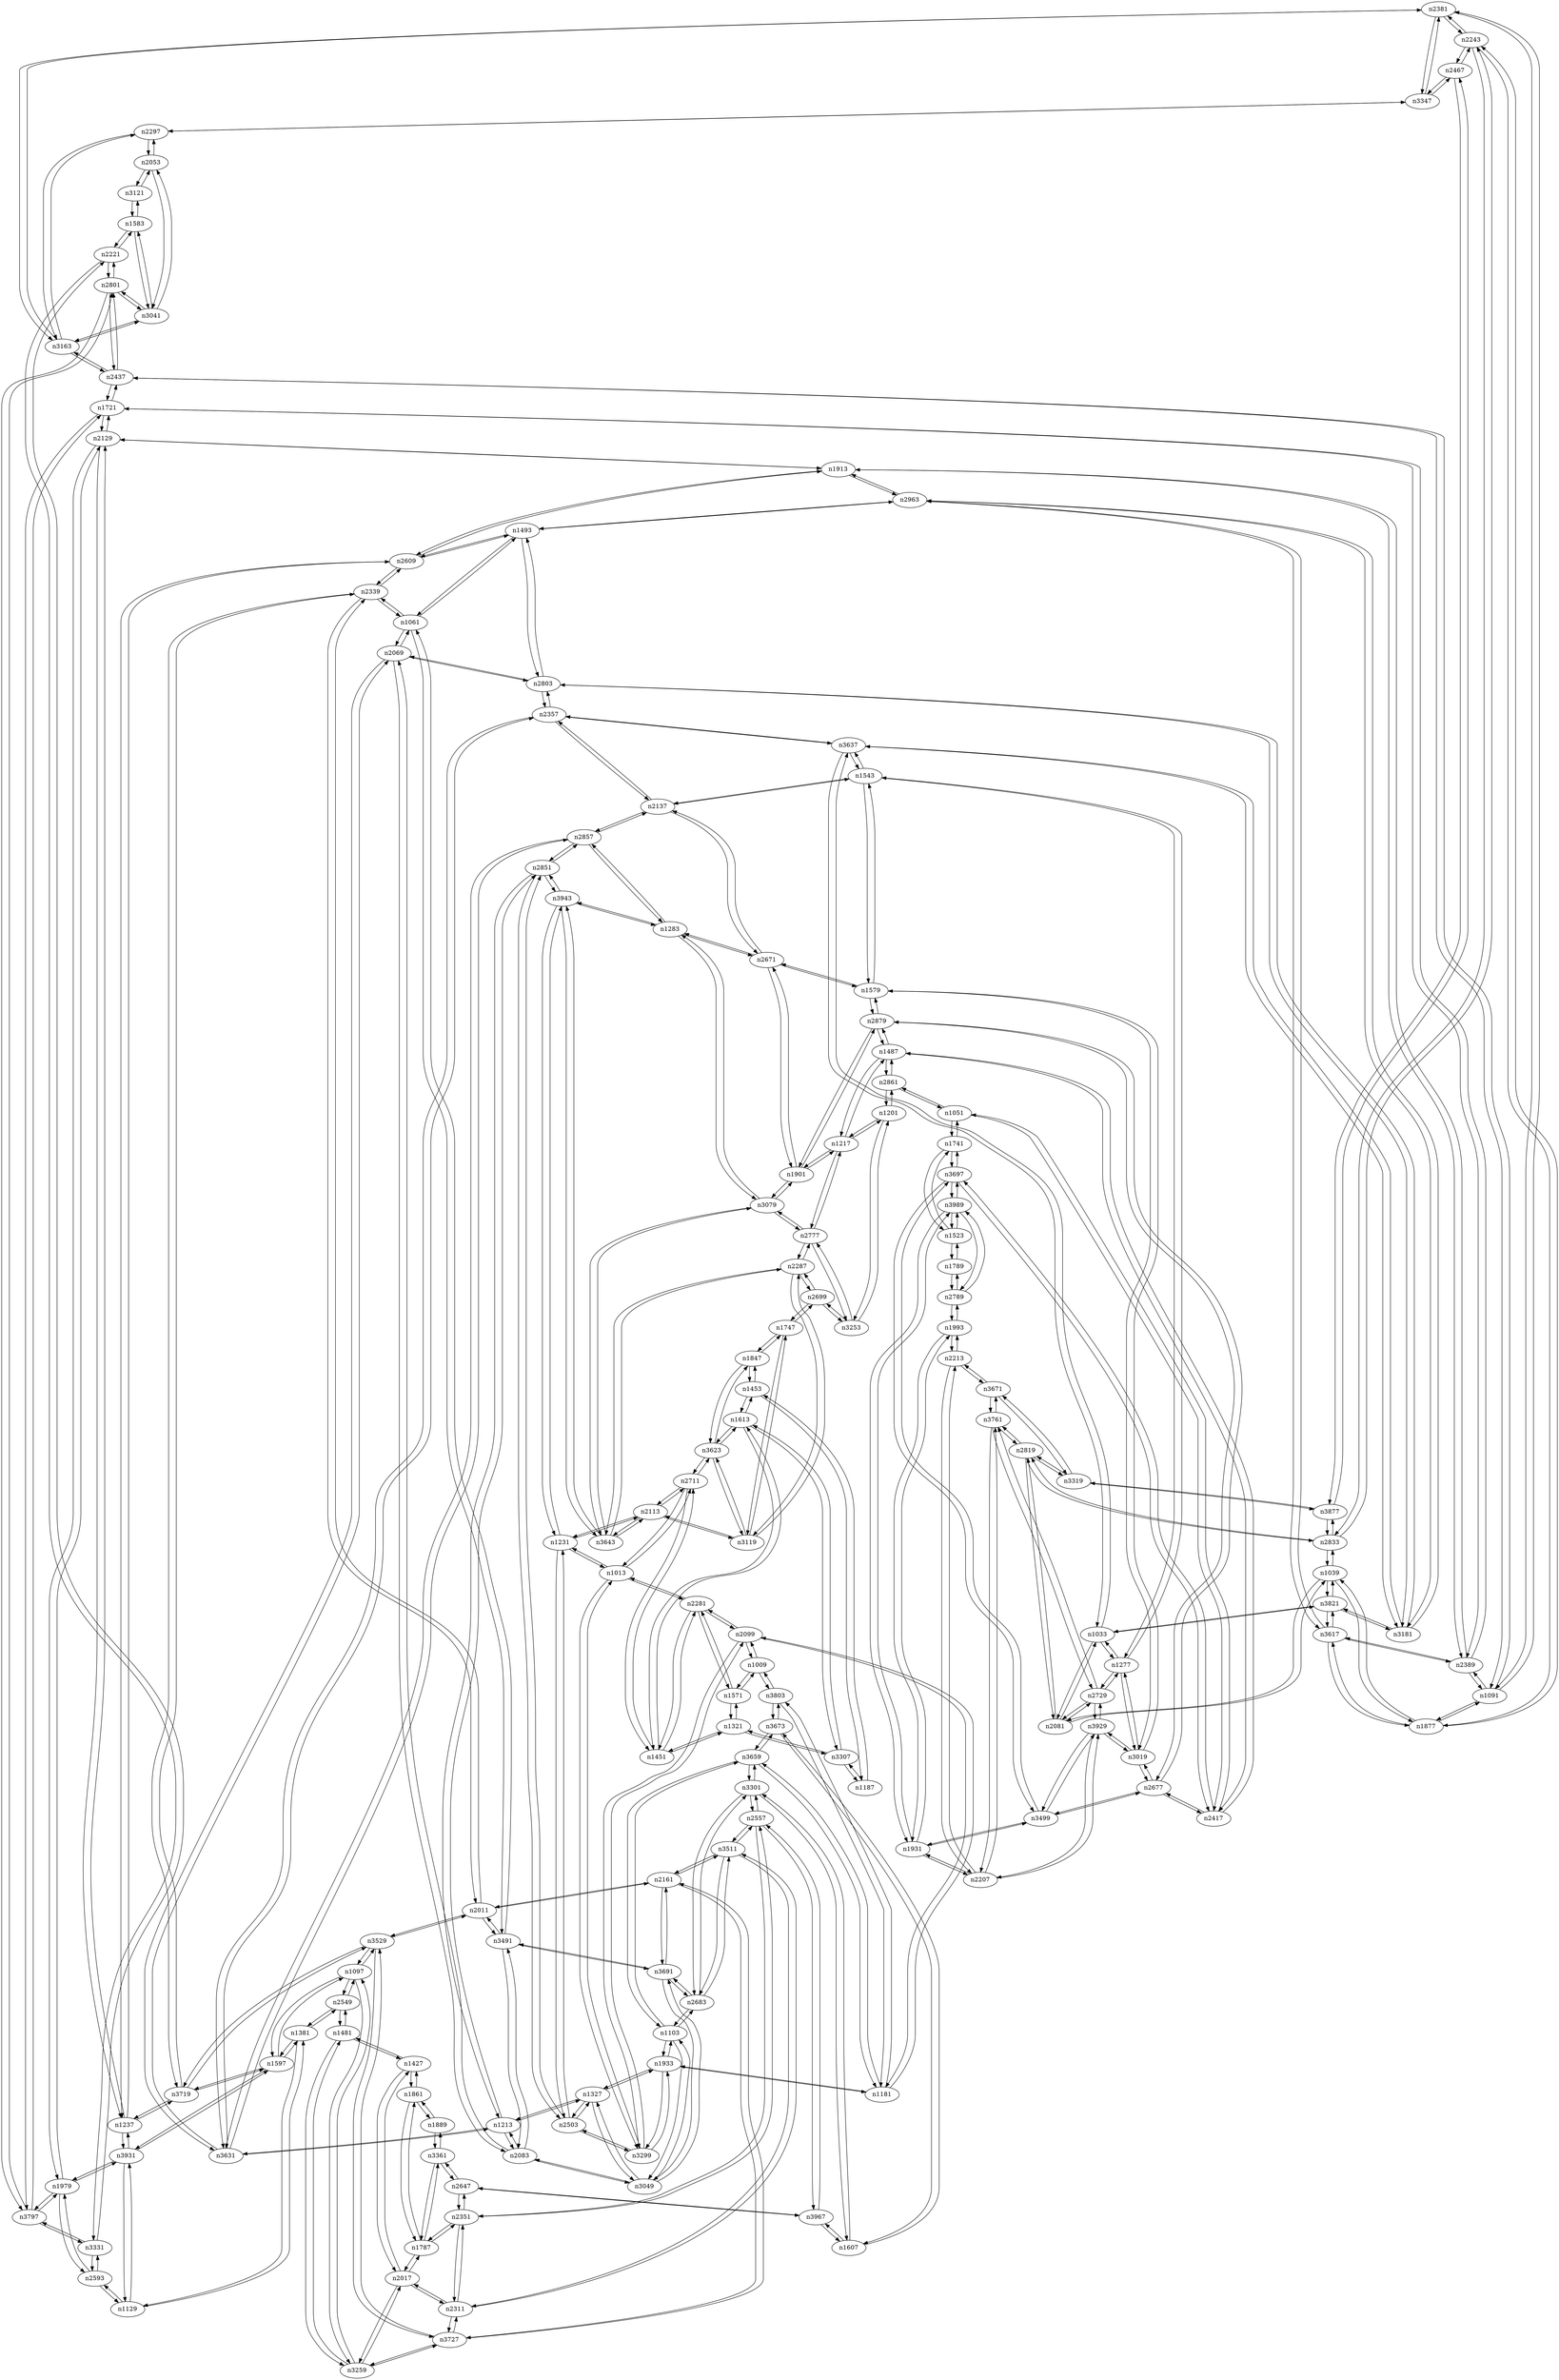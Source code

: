 digraph {
    n2381;
    n3637;
    n2851;
    n1051;
    n2053;
    n1543;
    n3761;
    n1913;
    n1321;
    n2549;
    n1487;
    n2861;
    n3511;
    n2113;
    n1237;
    n3967;
    n1889;
    n2287;
    n1721;
    n1583;
    n1129;
    n1097;
    n1579;
    n2699;
    n2557;
    n2683;
    n2711;
    n3821;
    n2213;
    n2777;
    n2099;
    n2671;
    n2963;
    n3079;
    n1861;
    n2069;
    n1523;
    n2819;
    n3671;
    n1901;
    n2311;
    n1787;
    n2351;
    n1381;
    n2677;
    n3119;
    n2129;
    n3019;
    n2803;
    n2221;
    n3943;
    n2789;
    n3301;
    n3181;
    n2437;
    n3259;
    n1979;
    n1061;
    n2593;
    n3331;
    n2243;
    n2081;
    n2161;
    n2339;
    n3491;
    n3617;
    n1453;
    n1277;
    n3361;
    n3989;
    n1993;
    n2833;
    n2503;
    n1231;
    n3877;
    n3319;
    n1877;
    n1039;
    n1327;
    n3931;
    n1013;
    n2467;
    n2207;
    n2083;
    n2647;
    n1747;
    n2297;
    n1033;
    n1493;
    n3727;
    n3797;
    n3347;
    n1481;
    n2137;
    n3673;
    n3719;
    n3307;
    n2357;
    n2389;
    n1451;
    n3691;
    n3697;
    n3659;
    n1009;
    n3041;
    n3529;
    n2801;
    n3253;
    n2017;
    n1181;
    n2857;
    n1597;
    n1613;
    n1427;
    n3643;
    n1931;
    n1789;
    n2879;
    n3163;
    n1103;
    n1217;
    n1187;
    n1847;
    n2011;
    n3623;
    n3929;
    n3299;
    n2729;
    n1091;
    n3803;
    n3499;
    n2281;
    n1571;
    n1283;
    n1607;
    n2417;
    n1201;
    n2609;
    n1213;
    n3049;
    n1933;
    n3631;
    n1741;
    n3121;
    n3931 -> n1979;
    n3931 -> n1237;
    n3931 -> n1597;
    n3931 -> n1129;
    n1013 -> n2281;
    n1013 -> n2711;
    n1013 -> n1231;
    n1013 -> n3299;
    n2467 -> n3347;
    n2467 -> n3877;
    n2467 -> n2243;
    n2207 -> n3761;
    n2207 -> n1931;
    n2207 -> n2213;
    n2207 -> n3929;
    n1877 -> n2243;
    n1877 -> n1091;
    n1877 -> n1039;
    n1877 -> n3617;
    n1039 -> n2833;
    n1039 -> n2081;
    n1039 -> n3821;
    n1039 -> n1877;
    n1327 -> n1213;
    n1327 -> n2503;
    n1327 -> n3049;
    n1327 -> n1933;
    n2297 -> n3163;
    n2297 -> n2053;
    n2297 -> n3347;
    n1033 -> n3821;
    n1033 -> n3637;
    n1033 -> n1277;
    n1033 -> n2081;
    n1493 -> n2803;
    n1493 -> n2963;
    n1493 -> n2609;
    n1493 -> n1061;
    n2083 -> n2069;
    n2083 -> n3491;
    n2083 -> n1213;
    n2083 -> n3049;
    n2647 -> n2351;
    n2647 -> n3967;
    n2647 -> n3361;
    n1747 -> n3119;
    n1747 -> n1847;
    n1747 -> n2699;
    n3347 -> n2467;
    n3347 -> n2297;
    n3347 -> n2381;
    n1481 -> n2549;
    n1481 -> n3259;
    n1481 -> n1427;
    n3727 -> n2161;
    n3727 -> n3259;
    n3727 -> n3529;
    n3727 -> n2311;
    n3797 -> n1979;
    n3797 -> n2801;
    n3797 -> n3331;
    n3797 -> n1721;
    n3307 -> n1613;
    n3307 -> n1187;
    n3307 -> n1321;
    n2357 -> n2803;
    n2357 -> n2137;
    n2357 -> n3631;
    n2357 -> n3637;
    n2389 -> n1721;
    n2389 -> n3617;
    n2389 -> n1091;
    n2389 -> n1913;
    n2137 -> n2357;
    n2137 -> n1543;
    n2137 -> n2671;
    n2137 -> n2857;
    n3673 -> n1607;
    n3673 -> n3659;
    n3673 -> n3803;
    n3719 -> n3529;
    n3719 -> n1237;
    n3719 -> n1597;
    n3719 -> n2339;
    n3659 -> n3673;
    n3659 -> n1103;
    n3659 -> n1181;
    n3659 -> n3301;
    n1009 -> n2099;
    n1009 -> n3803;
    n1009 -> n1571;
    n1451 -> n2281;
    n1451 -> n1613;
    n1451 -> n2711;
    n1451 -> n1321;
    n3691 -> n3049;
    n3691 -> n3491;
    n3691 -> n2161;
    n3691 -> n2683;
    n3697 -> n3989;
    n3697 -> n2417;
    n3697 -> n3499;
    n3697 -> n1741;
    n3253 -> n1201;
    n3253 -> n2699;
    n3253 -> n2777;
    n2017 -> n1787;
    n2017 -> n3259;
    n2017 -> n1427;
    n2017 -> n2311;
    n3041 -> n2053;
    n3041 -> n2801;
    n3041 -> n1583;
    n3041 -> n3163;
    n3529 -> n3727;
    n3529 -> n2011;
    n3529 -> n1097;
    n3529 -> n3719;
    n2801 -> n2221;
    n2801 -> n3797;
    n2801 -> n3041;
    n2801 -> n2437;
    n1613 -> n1453;
    n1613 -> n3307;
    n1613 -> n3623;
    n1613 -> n1451;
    n1427 -> n2017;
    n1427 -> n1861;
    n1427 -> n1481;
    n3643 -> n2287;
    n3643 -> n3079;
    n3643 -> n2113;
    n3643 -> n3943;
    n1931 -> n1993;
    n1931 -> n2207;
    n1931 -> n3499;
    n1931 -> n3989;
    n1789 -> n2789;
    n1789 -> n1523;
    n1181 -> n2099;
    n1181 -> n1933;
    n1181 -> n3659;
    n1181 -> n3803;
    n2857 -> n2851;
    n2857 -> n2137;
    n2857 -> n3631;
    n2857 -> n1283;
    n1597 -> n3931;
    n1597 -> n1097;
    n1597 -> n1381;
    n1597 -> n3719;
    n1103 -> n1933;
    n1103 -> n3659;
    n1103 -> n2683;
    n1103 -> n3049;
    n1217 -> n1901;
    n1217 -> n2777;
    n1217 -> n1487;
    n1217 -> n1201;
    n2879 -> n1579;
    n2879 -> n1487;
    n2879 -> n2677;
    n2879 -> n1901;
    n3163 -> n2381;
    n3163 -> n3041;
    n3163 -> n2437;
    n3163 -> n2297;
    n3623 -> n1613;
    n3623 -> n2711;
    n3623 -> n3119;
    n3623 -> n1847;
    n3929 -> n3019;
    n3929 -> n2207;
    n3929 -> n2729;
    n3929 -> n3499;
    n3299 -> n2099;
    n3299 -> n1933;
    n3299 -> n1013;
    n3299 -> n2503;
    n1187 -> n1453;
    n1187 -> n3307;
    n1847 -> n1453;
    n1847 -> n1747;
    n1847 -> n3623;
    n2011 -> n3491;
    n2011 -> n3529;
    n2011 -> n2339;
    n2011 -> n2161;
    n2729 -> n3929;
    n2729 -> n2081;
    n2729 -> n3761;
    n2729 -> n1277;
    n1091 -> n2437;
    n1091 -> n2381;
    n1091 -> n2389;
    n1091 -> n1877;
    n2281 -> n2099;
    n2281 -> n1451;
    n2281 -> n1013;
    n2281 -> n1571;
    n1571 -> n1009;
    n1571 -> n1321;
    n1571 -> n2281;
    n3803 -> n3673;
    n3803 -> n1009;
    n3803 -> n1181;
    n3499 -> n3697;
    n3499 -> n2677;
    n3499 -> n3929;
    n3499 -> n1931;
    n1607 -> n3673;
    n1607 -> n3967;
    n1607 -> n3301;
    n2417 -> n1487;
    n2417 -> n2677;
    n2417 -> n3697;
    n2417 -> n1051;
    n1283 -> n2857;
    n1283 -> n2671;
    n1283 -> n3079;
    n1283 -> n3943;
    n1201 -> n2861;
    n1201 -> n3253;
    n1201 -> n1217;
    n2609 -> n1237;
    n2609 -> n2339;
    n2609 -> n1913;
    n2609 -> n1493;
    n3631 -> n2357;
    n3631 -> n1213;
    n3631 -> n2857;
    n3631 -> n2069;
    n1741 -> n1051;
    n1741 -> n3697;
    n1741 -> n1523;
    n3121 -> n1583;
    n3121 -> n2053;
    n1213 -> n2851;
    n1213 -> n1327;
    n1213 -> n2083;
    n1213 -> n3631;
    n3049 -> n3691;
    n3049 -> n1103;
    n3049 -> n2083;
    n3049 -> n1327;
    n1933 -> n1327;
    n1933 -> n1103;
    n1933 -> n1181;
    n1933 -> n3299;
    n1051 -> n2417;
    n1051 -> n2861;
    n1051 -> n1741;
    n2053 -> n2297;
    n2053 -> n3121;
    n2053 -> n3041;
    n1543 -> n2137;
    n1543 -> n1579;
    n1543 -> n1277;
    n1543 -> n3637;
    n3761 -> n2207;
    n3761 -> n2729;
    n3761 -> n2819;
    n3761 -> n3671;
    n2381 -> n1091;
    n2381 -> n3163;
    n2381 -> n3347;
    n2381 -> n2243;
    n3637 -> n1543;
    n3637 -> n2357;
    n3637 -> n1033;
    n3637 -> n3181;
    n2851 -> n1213;
    n2851 -> n2503;
    n2851 -> n3943;
    n2851 -> n2857;
    n2549 -> n1381;
    n2549 -> n1097;
    n2549 -> n1481;
    n1487 -> n2417;
    n1487 -> n2879;
    n1487 -> n1217;
    n1487 -> n2861;
    n1913 -> n2963;
    n1913 -> n2389;
    n1913 -> n2609;
    n1913 -> n2129;
    n1321 -> n1451;
    n1321 -> n1571;
    n1321 -> n3307;
    n1237 -> n3931;
    n1237 -> n2609;
    n1237 -> n2129;
    n1237 -> n3719;
    n3967 -> n2647;
    n3967 -> n2557;
    n3967 -> n1607;
    n2861 -> n1051;
    n2861 -> n1487;
    n2861 -> n1201;
    n3511 -> n2557;
    n3511 -> n2311;
    n3511 -> n2161;
    n3511 -> n2683;
    n2113 -> n2711;
    n2113 -> n1231;
    n2113 -> n3119;
    n2113 -> n3643;
    n1583 -> n3121;
    n1583 -> n3041;
    n1583 -> n2221;
    n1129 -> n3931;
    n1129 -> n2593;
    n1129 -> n1381;
    n1889 -> n3361;
    n1889 -> n1861;
    n2287 -> n3643;
    n2287 -> n2777;
    n2287 -> n2699;
    n2287 -> n3119;
    n1721 -> n2437;
    n1721 -> n3797;
    n1721 -> n2389;
    n1721 -> n2129;
    n2699 -> n2287;
    n2699 -> n3253;
    n2699 -> n1747;
    n2557 -> n3301;
    n2557 -> n3511;
    n2557 -> n2351;
    n2557 -> n3967;
    n1097 -> n2549;
    n1097 -> n3259;
    n1097 -> n3529;
    n1097 -> n1597;
    n1579 -> n1543;
    n1579 -> n2879;
    n1579 -> n2671;
    n1579 -> n3019;
    n2213 -> n2207;
    n2213 -> n3671;
    n2213 -> n1993;
    n2777 -> n3253;
    n2777 -> n1217;
    n2777 -> n2287;
    n2777 -> n3079;
    n2683 -> n3301;
    n2683 -> n3691;
    n2683 -> n1103;
    n2683 -> n3511;
    n2711 -> n3623;
    n2711 -> n2113;
    n2711 -> n1451;
    n2711 -> n1013;
    n3821 -> n1039;
    n3821 -> n3617;
    n3821 -> n1033;
    n3821 -> n3181;
    n3079 -> n1283;
    n3079 -> n1901;
    n3079 -> n3643;
    n3079 -> n2777;
    n1861 -> n1787;
    n1861 -> n1427;
    n1861 -> n1889;
    n2069 -> n2803;
    n2069 -> n2083;
    n2069 -> n3631;
    n2069 -> n1061;
    n2099 -> n1181;
    n2099 -> n3299;
    n2099 -> n2281;
    n2099 -> n1009;
    n2671 -> n2137;
    n2671 -> n1579;
    n2671 -> n1283;
    n2671 -> n1901;
    n2963 -> n1493;
    n2963 -> n3181;
    n2963 -> n1913;
    n2963 -> n3617;
    n1901 -> n2879;
    n1901 -> n1217;
    n1901 -> n2671;
    n1901 -> n3079;
    n2311 -> n2017;
    n2311 -> n3511;
    n2311 -> n3727;
    n2311 -> n2351;
    n1787 -> n2017;
    n1787 -> n2351;
    n1787 -> n1861;
    n1787 -> n3361;
    n2351 -> n2557;
    n2351 -> n2311;
    n2351 -> n1787;
    n2351 -> n2647;
    n1523 -> n3989;
    n1523 -> n1789;
    n1523 -> n1741;
    n2819 -> n2833;
    n2819 -> n2081;
    n2819 -> n3761;
    n2819 -> n3319;
    n3671 -> n3761;
    n3671 -> n3319;
    n3671 -> n2213;
    n2129 -> n1237;
    n2129 -> n1979;
    n2129 -> n1913;
    n2129 -> n1721;
    n3019 -> n1277;
    n3019 -> n3929;
    n3019 -> n1579;
    n3019 -> n2677;
    n2803 -> n2069;
    n2803 -> n2357;
    n2803 -> n1493;
    n2803 -> n3181;
    n1381 -> n2549;
    n1381 -> n1597;
    n1381 -> n1129;
    n2677 -> n3499;
    n2677 -> n3019;
    n2677 -> n2417;
    n2677 -> n2879;
    n3119 -> n2287;
    n3119 -> n1747;
    n3119 -> n3623;
    n3119 -> n2113;
    n2789 -> n1993;
    n2789 -> n3989;
    n2789 -> n1789;
    n3301 -> n3659;
    n3301 -> n2557;
    n3301 -> n1607;
    n3301 -> n2683;
    n2221 -> n1583;
    n2221 -> n2801;
    n2221 -> n3331;
    n3943 -> n2851;
    n3943 -> n1283;
    n3943 -> n3643;
    n3943 -> n1231;
    n3181 -> n2963;
    n3181 -> n3821;
    n3181 -> n3637;
    n3181 -> n2803;
    n2437 -> n1721;
    n2437 -> n1091;
    n2437 -> n3163;
    n2437 -> n2801;
    n2593 -> n1979;
    n2593 -> n3331;
    n2593 -> n1129;
    n3331 -> n3797;
    n3331 -> n2593;
    n3331 -> n2221;
    n2243 -> n2467;
    n2243 -> n2833;
    n2243 -> n1877;
    n2243 -> n2381;
    n2081 -> n1039;
    n2081 -> n1033;
    n2081 -> n2729;
    n2081 -> n2819;
    n3259 -> n1097;
    n3259 -> n1481;
    n3259 -> n2017;
    n3259 -> n3727;
    n1979 -> n3931;
    n1979 -> n2593;
    n1979 -> n3797;
    n1979 -> n2129;
    n1061 -> n3491;
    n1061 -> n2339;
    n1061 -> n1493;
    n1061 -> n2069;
    n3491 -> n1061;
    n3491 -> n3691;
    n3491 -> n2011;
    n3491 -> n2083;
    n3617 -> n3821;
    n3617 -> n1877;
    n3617 -> n2963;
    n3617 -> n2389;
    n2161 -> n2011;
    n2161 -> n3511;
    n2161 -> n3691;
    n2161 -> n3727;
    n2339 -> n2609;
    n2339 -> n2011;
    n2339 -> n1061;
    n2339 -> n3719;
    n1277 -> n1033;
    n1277 -> n3019;
    n1277 -> n2729;
    n1277 -> n1543;
    n3361 -> n1787;
    n3361 -> n2647;
    n3361 -> n1889;
    n1453 -> n1613;
    n1453 -> n1187;
    n1453 -> n1847;
    n1993 -> n1931;
    n1993 -> n2213;
    n1993 -> n2789;
    n2833 -> n3877;
    n2833 -> n2243;
    n2833 -> n2819;
    n2833 -> n1039;
    n3989 -> n1523;
    n3989 -> n2789;
    n3989 -> n1931;
    n3989 -> n3697;
    n3877 -> n2833;
    n3877 -> n2467;
    n3877 -> n3319;
    n3319 -> n3877;
    n3319 -> n2819;
    n3319 -> n3671;
    n2503 -> n2851;
    n2503 -> n1327;
    n2503 -> n1231;
    n2503 -> n3299;
    n1231 -> n2113;
    n1231 -> n1013;
    n1231 -> n2503;
    n1231 -> n3943;
}
